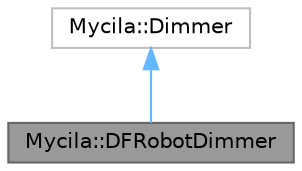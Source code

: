 digraph "Mycila::DFRobotDimmer"
{
 // LATEX_PDF_SIZE
  bgcolor="transparent";
  edge [fontname=Helvetica,fontsize=10,labelfontname=Helvetica,labelfontsize=10];
  node [fontname=Helvetica,fontsize=10,shape=box,height=0.2,width=0.4];
  Node1 [id="Node000001",label="Mycila::DFRobotDimmer",height=0.2,width=0.4,color="gray40", fillcolor="grey60", style="filled", fontcolor="black",tooltip="DFRobot DFR1071/DFR1073/DFR0971 I2C controlled 0-10V/0-5V dimmer implementation for voltage regulator..."];
  Node2 -> Node1 [id="edge1_Node000001_Node000002",dir="back",color="steelblue1",style="solid",tooltip=" "];
  Node2 [id="Node000002",label="Mycila::Dimmer",height=0.2,width=0.4,color="grey75", fillcolor="white", style="filled",URL="$class_mycila_1_1_dimmer.html",tooltip=" "];
}
